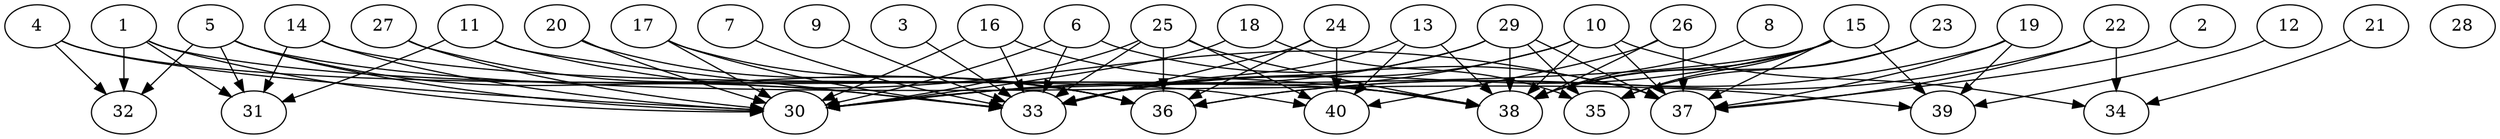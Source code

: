 // DAG automatically generated by daggen at Thu Oct  3 14:06:49 2019
// ./daggen --dot -n 40 --ccr 0.4 --fat 0.9 --regular 0.9 --density 0.6 --mindata 5242880 --maxdata 52428800 
digraph G {
  1 [size="58073600", alpha="0.02", expect_size="23229440"] 
  1 -> 30 [size ="23229440"]
  1 -> 31 [size ="23229440"]
  1 -> 32 [size ="23229440"]
  1 -> 38 [size ="23229440"]
  2 [size="128532480", alpha="0.14", expect_size="51412992"] 
  2 -> 37 [size ="51412992"]
  3 [size="17658880", alpha="0.08", expect_size="7063552"] 
  3 -> 33 [size ="7063552"]
  4 [size="96747520", alpha="0.09", expect_size="38699008"] 
  4 -> 30 [size ="38699008"]
  4 -> 32 [size ="38699008"]
  4 -> 40 [size ="38699008"]
  5 [size="25530880", alpha="0.20", expect_size="10212352"] 
  5 -> 30 [size ="10212352"]
  5 -> 31 [size ="10212352"]
  5 -> 32 [size ="10212352"]
  5 -> 33 [size ="10212352"]
  5 -> 39 [size ="10212352"]
  6 [size="93946880", alpha="0.14", expect_size="37578752"] 
  6 -> 30 [size ="37578752"]
  6 -> 33 [size ="37578752"]
  6 -> 37 [size ="37578752"]
  7 [size="50951680", alpha="0.09", expect_size="20380672"] 
  7 -> 33 [size ="20380672"]
  8 [size="65041920", alpha="0.02", expect_size="26016768"] 
  8 -> 38 [size ="26016768"]
  9 [size="39797760", alpha="0.12", expect_size="15919104"] 
  9 -> 33 [size ="15919104"]
  10 [size="70417920", alpha="0.10", expect_size="28167168"] 
  10 -> 30 [size ="28167168"]
  10 -> 33 [size ="28167168"]
  10 -> 34 [size ="28167168"]
  10 -> 37 [size ="28167168"]
  10 -> 38 [size ="28167168"]
  11 [size="97384960", alpha="0.18", expect_size="38953984"] 
  11 -> 31 [size ="38953984"]
  11 -> 33 [size ="38953984"]
  11 -> 37 [size ="38953984"]
  12 [size="108902400", alpha="0.01", expect_size="43560960"] 
  12 -> 39 [size ="43560960"]
  13 [size="75271680", alpha="0.03", expect_size="30108672"] 
  13 -> 33 [size ="30108672"]
  13 -> 38 [size ="30108672"]
  13 -> 40 [size ="30108672"]
  14 [size="120911360", alpha="0.08", expect_size="48364544"] 
  14 -> 30 [size ="48364544"]
  14 -> 31 [size ="48364544"]
  14 -> 38 [size ="48364544"]
  15 [size="53795840", alpha="0.12", expect_size="21518336"] 
  15 -> 30 [size ="21518336"]
  15 -> 33 [size ="21518336"]
  15 -> 35 [size ="21518336"]
  15 -> 37 [size ="21518336"]
  15 -> 38 [size ="21518336"]
  15 -> 39 [size ="21518336"]
  16 [size="52561920", alpha="0.19", expect_size="21024768"] 
  16 -> 30 [size ="21024768"]
  16 -> 33 [size ="21024768"]
  16 -> 38 [size ="21024768"]
  17 [size="19668480", alpha="0.11", expect_size="7867392"] 
  17 -> 30 [size ="7867392"]
  17 -> 33 [size ="7867392"]
  17 -> 36 [size ="7867392"]
  18 [size="73259520", alpha="0.13", expect_size="29303808"] 
  18 -> 30 [size ="29303808"]
  18 -> 35 [size ="29303808"]
  19 [size="84508160", alpha="0.17", expect_size="33803264"] 
  19 -> 36 [size ="33803264"]
  19 -> 37 [size ="33803264"]
  19 -> 39 [size ="33803264"]
  20 [size="36367360", alpha="0.12", expect_size="14546944"] 
  20 -> 30 [size ="14546944"]
  20 -> 36 [size ="14546944"]
  21 [size="92948480", alpha="0.15", expect_size="37179392"] 
  21 -> 34 [size ="37179392"]
  22 [size="80517120", alpha="0.18", expect_size="32206848"] 
  22 -> 34 [size ="32206848"]
  22 -> 36 [size ="32206848"]
  22 -> 37 [size ="32206848"]
  23 [size="85099520", alpha="0.01", expect_size="34039808"] 
  23 -> 35 [size ="34039808"]
  23 -> 38 [size ="34039808"]
  24 [size="102791680", alpha="0.18", expect_size="41116672"] 
  24 -> 33 [size ="41116672"]
  24 -> 36 [size ="41116672"]
  24 -> 40 [size ="41116672"]
  25 [size="31429120", alpha="0.17", expect_size="12571648"] 
  25 -> 30 [size ="12571648"]
  25 -> 33 [size ="12571648"]
  25 -> 36 [size ="12571648"]
  25 -> 38 [size ="12571648"]
  25 -> 40 [size ="12571648"]
  26 [size="101824000", alpha="0.10", expect_size="40729600"] 
  26 -> 37 [size ="40729600"]
  26 -> 38 [size ="40729600"]
  26 -> 40 [size ="40729600"]
  27 [size="97433600", alpha="0.10", expect_size="38973440"] 
  27 -> 30 [size ="38973440"]
  27 -> 36 [size ="38973440"]
  28 [size="43840000", alpha="0.18", expect_size="17536000"] 
  29 [size="122245120", alpha="0.11", expect_size="48898048"] 
  29 -> 30 [size ="48898048"]
  29 -> 33 [size ="48898048"]
  29 -> 35 [size ="48898048"]
  29 -> 37 [size ="48898048"]
  29 -> 38 [size ="48898048"]
  30 [size="105945600", alpha="0.14", expect_size="42378240"] 
  31 [size="61058560", alpha="0.11", expect_size="24423424"] 
  32 [size="32552960", alpha="0.04", expect_size="13021184"] 
  33 [size="17891840", alpha="0.07", expect_size="7156736"] 
  34 [size="21629440", alpha="0.09", expect_size="8651776"] 
  35 [size="127408640", alpha="0.18", expect_size="50963456"] 
  36 [size="111720960", alpha="0.14", expect_size="44688384"] 
  37 [size="55408640", alpha="0.10", expect_size="22163456"] 
  38 [size="114286080", alpha="0.17", expect_size="45714432"] 
  39 [size="104355840", alpha="0.16", expect_size="41742336"] 
  40 [size="52311040", alpha="0.19", expect_size="20924416"] 
}
